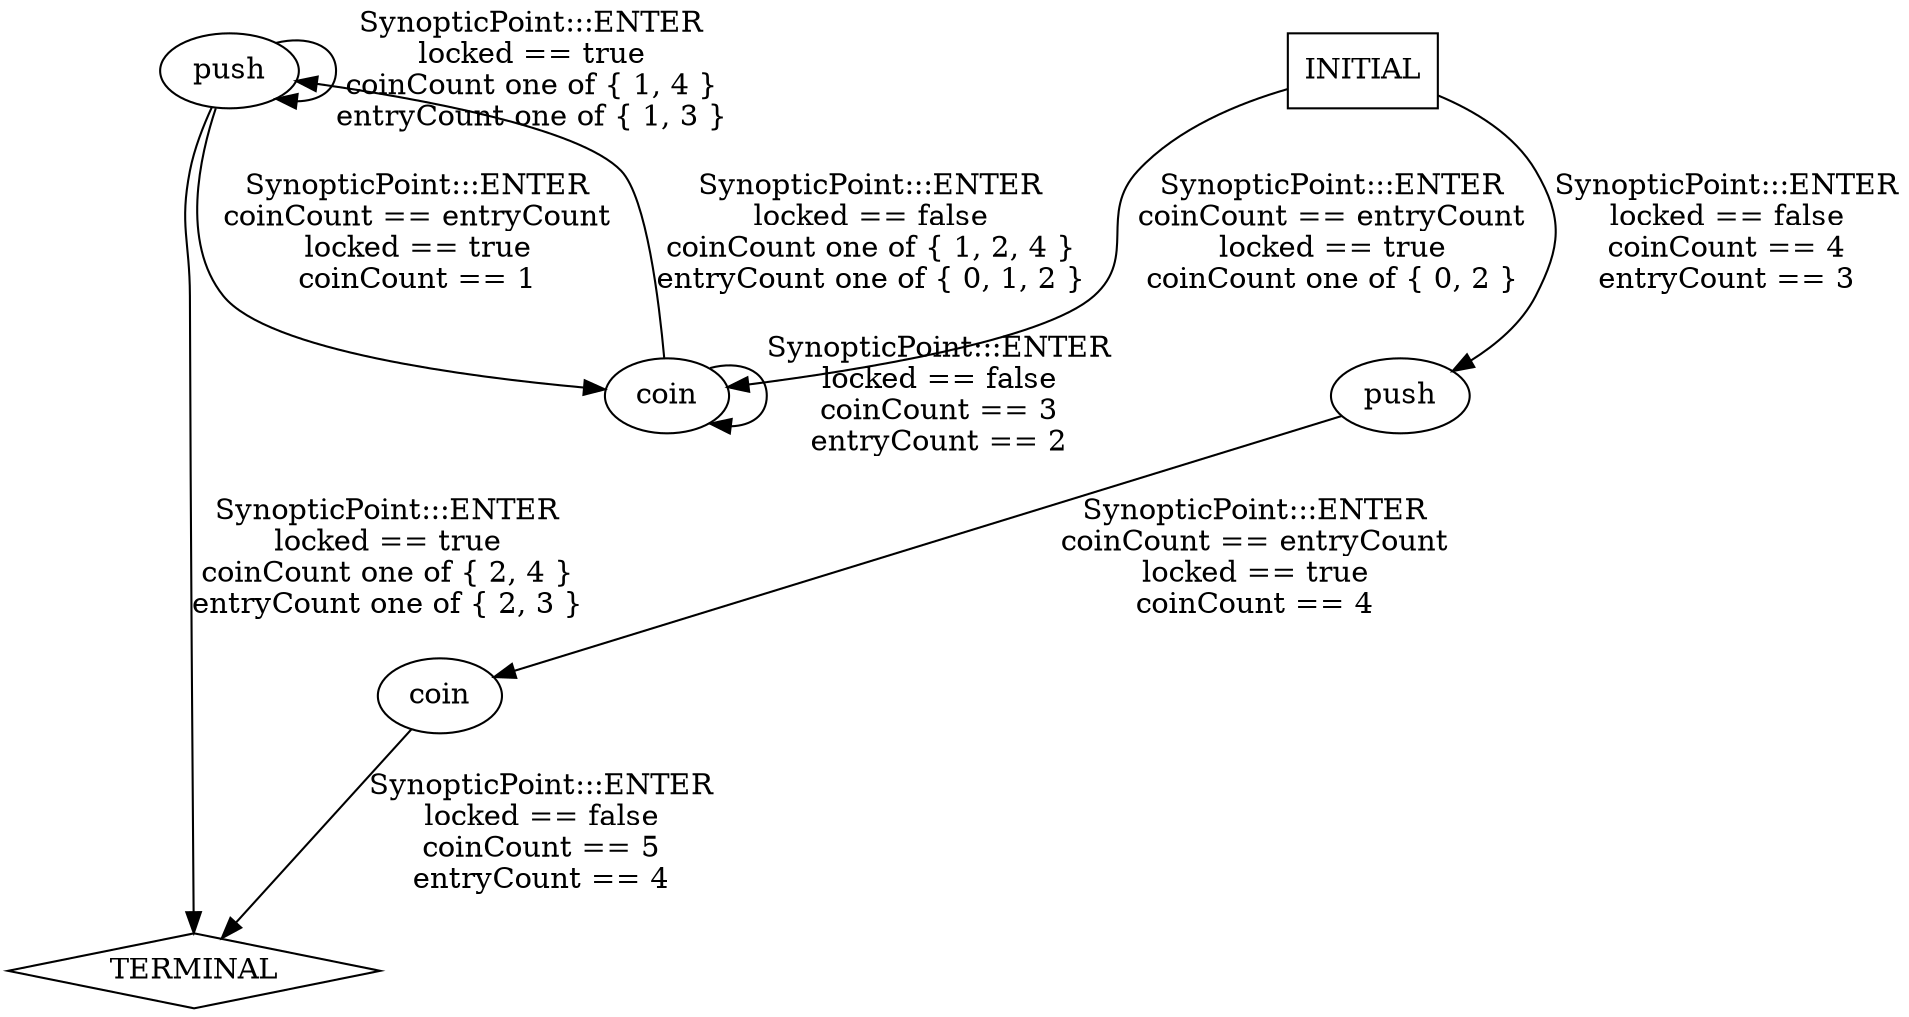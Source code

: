 digraph {
  0 [label="coin"];
  1 [label="coin"];
  2 [label="push"];
  3 [label="push"];
  4 [label="TERMINAL",shape=diamond];
  5 [label="INITIAL",shape=box];
0->4 [label="SynopticPoint:::ENTER\nlocked == false\ncoinCount == 5\nentryCount == 4\n",];
1->1 [label="SynopticPoint:::ENTER\nlocked == false\ncoinCount == 3\nentryCount == 2\n",];
1->3 [label="SynopticPoint:::ENTER\nlocked == false\ncoinCount one of { 1, 2, 4 }\nentryCount one of { 0, 1, 2 }\n",];
2->0 [label="SynopticPoint:::ENTER\ncoinCount == entryCount\nlocked == true\ncoinCount == 4\n",];
3->1 [label="SynopticPoint:::ENTER\ncoinCount == entryCount\nlocked == true\ncoinCount == 1\n",];
3->3 [label="SynopticPoint:::ENTER\nlocked == true\ncoinCount one of { 1, 4 }\nentryCount one of { 1, 3 }\n",];
3->4 [label="SynopticPoint:::ENTER\nlocked == true\ncoinCount one of { 2, 4 }\nentryCount one of { 2, 3 }\n",];
5->1 [label="SynopticPoint:::ENTER\ncoinCount == entryCount\nlocked == true\ncoinCount one of { 0, 2 }\n",];
5->2 [label="SynopticPoint:::ENTER\nlocked == false\ncoinCount == 4\nentryCount == 3\n",];
} // digraph {
